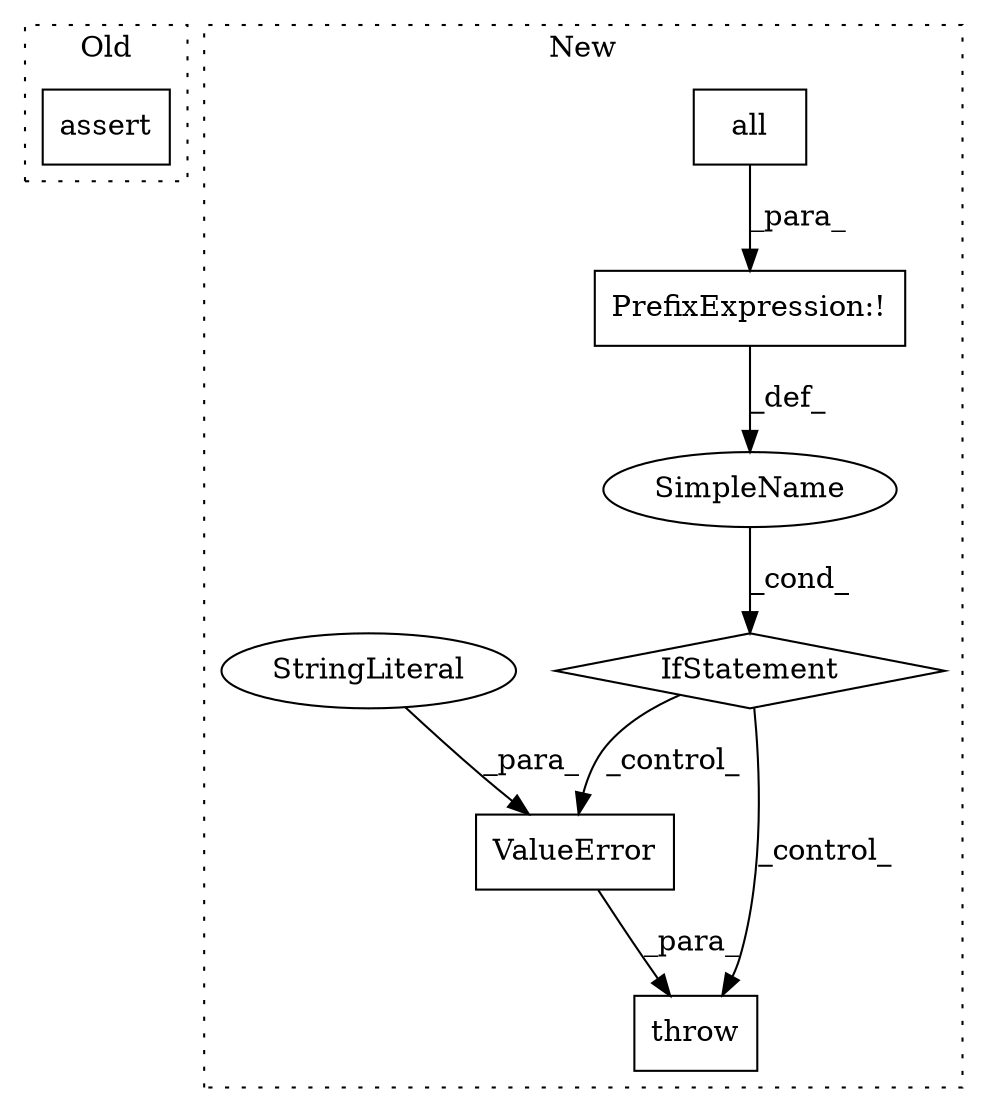 digraph G {
subgraph cluster0 {
1 [label="assert" a="6" s="878" l="7" shape="box"];
label = "Old";
style="dotted";
}
subgraph cluster1 {
2 [label="all" a="32" s="883,928" l="4,1" shape="box"];
3 [label="IfStatement" a="25" s="860,929" l="4,2" shape="diamond"];
4 [label="throw" a="53" s="939" l="6" shape="box"];
5 [label="SimpleName" a="42" s="" l="" shape="ellipse"];
6 [label="PrefixExpression:!" a="38" s="864" l="1" shape="box"];
7 [label="ValueError" a="32" s="945,982" l="11,1" shape="box"];
8 [label="StringLiteral" a="45" s="956" l="26" shape="ellipse"];
label = "New";
style="dotted";
}
2 -> 6 [label="_para_"];
3 -> 7 [label="_control_"];
3 -> 4 [label="_control_"];
5 -> 3 [label="_cond_"];
6 -> 5 [label="_def_"];
7 -> 4 [label="_para_"];
8 -> 7 [label="_para_"];
}